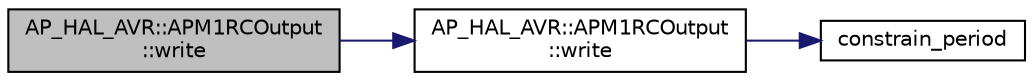 digraph "AP_HAL_AVR::APM1RCOutput::write"
{
 // INTERACTIVE_SVG=YES
  edge [fontname="Helvetica",fontsize="10",labelfontname="Helvetica",labelfontsize="10"];
  node [fontname="Helvetica",fontsize="10",shape=record];
  rankdir="LR";
  Node1 [label="AP_HAL_AVR::APM1RCOutput\l::write",height=0.2,width=0.4,color="black", fillcolor="grey75", style="filled" fontcolor="black"];
  Node1 -> Node2 [color="midnightblue",fontsize="10",style="solid",fontname="Helvetica"];
  Node2 [label="AP_HAL_AVR::APM1RCOutput\l::write",height=0.2,width=0.4,color="black", fillcolor="white", style="filled",URL="$classAP__HAL__AVR_1_1APM1RCOutput.html#a3aaa46b70d2c5fd8526e67bf35bf8450"];
  Node2 -> Node3 [color="midnightblue",fontsize="10",style="solid",fontname="Helvetica"];
  Node3 [label="constrain_period",height=0.2,width=0.4,color="black", fillcolor="white", style="filled",URL="$RCOutput__APM1_8cpp.html#a09476ffb506300729345149e64da3914"];
}
